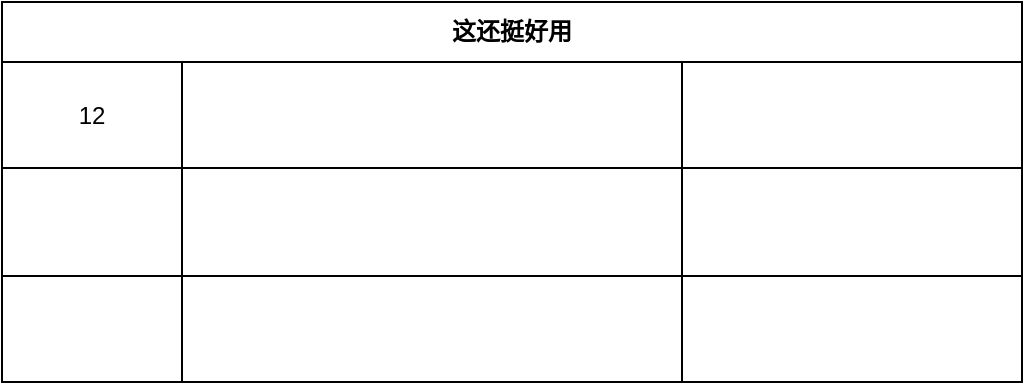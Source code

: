 <mxfile version="13.6.10" type="github">
  <diagram id="cP-nUbjDXRPLx626jsmA" name="Page-1">
    <mxGraphModel dx="1422" dy="762" grid="1" gridSize="10" guides="1" tooltips="1" connect="1" arrows="1" fold="1" page="1" pageScale="1" pageWidth="827" pageHeight="1169" math="0" shadow="0">
      <root>
        <mxCell id="0" />
        <mxCell id="1" parent="0" />
        <mxCell id="25D4_33Wl1cBIHMB8N5j-4" value="这还挺好用" style="shape=table;html=1;whiteSpace=wrap;startSize=30;container=1;collapsible=0;childLayout=tableLayout;fontStyle=1;align=center;" vertex="1" parent="1">
          <mxGeometry x="130" y="50" width="510" height="190" as="geometry" />
        </mxCell>
        <mxCell id="25D4_33Wl1cBIHMB8N5j-5" value="" style="shape=partialRectangle;html=1;whiteSpace=wrap;collapsible=0;dropTarget=0;pointerEvents=0;fillColor=none;top=0;left=0;bottom=0;right=0;points=[[0,0.5],[1,0.5]];portConstraint=eastwest;" vertex="1" parent="25D4_33Wl1cBIHMB8N5j-4">
          <mxGeometry y="30" width="510" height="53" as="geometry" />
        </mxCell>
        <mxCell id="25D4_33Wl1cBIHMB8N5j-6" value="12" style="shape=partialRectangle;html=1;whiteSpace=wrap;connectable=0;fillColor=none;top=0;left=0;bottom=0;right=0;overflow=hidden;" vertex="1" parent="25D4_33Wl1cBIHMB8N5j-5">
          <mxGeometry width="90" height="53" as="geometry" />
        </mxCell>
        <mxCell id="25D4_33Wl1cBIHMB8N5j-7" value="" style="shape=partialRectangle;html=1;whiteSpace=wrap;connectable=0;fillColor=none;top=0;left=0;bottom=0;right=0;overflow=hidden;" vertex="1" parent="25D4_33Wl1cBIHMB8N5j-5">
          <mxGeometry x="90" width="250" height="53" as="geometry" />
        </mxCell>
        <mxCell id="25D4_33Wl1cBIHMB8N5j-8" value="" style="shape=partialRectangle;html=1;whiteSpace=wrap;connectable=0;fillColor=none;top=0;left=0;bottom=0;right=0;overflow=hidden;" vertex="1" parent="25D4_33Wl1cBIHMB8N5j-5">
          <mxGeometry x="340" width="170" height="53" as="geometry" />
        </mxCell>
        <mxCell id="25D4_33Wl1cBIHMB8N5j-9" value="" style="shape=partialRectangle;html=1;whiteSpace=wrap;collapsible=0;dropTarget=0;pointerEvents=0;fillColor=none;top=0;left=0;bottom=0;right=0;points=[[0,0.5],[1,0.5]];portConstraint=eastwest;" vertex="1" parent="25D4_33Wl1cBIHMB8N5j-4">
          <mxGeometry y="83" width="510" height="54" as="geometry" />
        </mxCell>
        <mxCell id="25D4_33Wl1cBIHMB8N5j-10" value="" style="shape=partialRectangle;html=1;whiteSpace=wrap;connectable=0;fillColor=none;top=0;left=0;bottom=0;right=0;overflow=hidden;" vertex="1" parent="25D4_33Wl1cBIHMB8N5j-9">
          <mxGeometry width="90" height="54" as="geometry" />
        </mxCell>
        <mxCell id="25D4_33Wl1cBIHMB8N5j-11" value="" style="shape=partialRectangle;html=1;whiteSpace=wrap;connectable=0;fillColor=none;top=0;left=0;bottom=0;right=0;overflow=hidden;" vertex="1" parent="25D4_33Wl1cBIHMB8N5j-9">
          <mxGeometry x="90" width="250" height="54" as="geometry" />
        </mxCell>
        <mxCell id="25D4_33Wl1cBIHMB8N5j-12" value="" style="shape=partialRectangle;html=1;whiteSpace=wrap;connectable=0;fillColor=none;top=0;left=0;bottom=0;right=0;overflow=hidden;" vertex="1" parent="25D4_33Wl1cBIHMB8N5j-9">
          <mxGeometry x="340" width="170" height="54" as="geometry" />
        </mxCell>
        <mxCell id="25D4_33Wl1cBIHMB8N5j-13" value="" style="shape=partialRectangle;html=1;whiteSpace=wrap;collapsible=0;dropTarget=0;pointerEvents=0;fillColor=none;top=0;left=0;bottom=0;right=0;points=[[0,0.5],[1,0.5]];portConstraint=eastwest;" vertex="1" parent="25D4_33Wl1cBIHMB8N5j-4">
          <mxGeometry y="137" width="510" height="53" as="geometry" />
        </mxCell>
        <mxCell id="25D4_33Wl1cBIHMB8N5j-14" value="" style="shape=partialRectangle;html=1;whiteSpace=wrap;connectable=0;fillColor=none;top=0;left=0;bottom=0;right=0;overflow=hidden;" vertex="1" parent="25D4_33Wl1cBIHMB8N5j-13">
          <mxGeometry width="90" height="53" as="geometry" />
        </mxCell>
        <mxCell id="25D4_33Wl1cBIHMB8N5j-15" value="" style="shape=partialRectangle;html=1;whiteSpace=wrap;connectable=0;fillColor=none;top=0;left=0;bottom=0;right=0;overflow=hidden;" vertex="1" parent="25D4_33Wl1cBIHMB8N5j-13">
          <mxGeometry x="90" width="250" height="53" as="geometry" />
        </mxCell>
        <mxCell id="25D4_33Wl1cBIHMB8N5j-16" value="" style="shape=partialRectangle;html=1;whiteSpace=wrap;connectable=0;fillColor=none;top=0;left=0;bottom=0;right=0;overflow=hidden;" vertex="1" parent="25D4_33Wl1cBIHMB8N5j-13">
          <mxGeometry x="340" width="170" height="53" as="geometry" />
        </mxCell>
      </root>
    </mxGraphModel>
  </diagram>
</mxfile>
